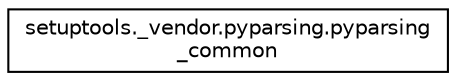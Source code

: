 digraph "Graphical Class Hierarchy"
{
 // LATEX_PDF_SIZE
  edge [fontname="Helvetica",fontsize="10",labelfontname="Helvetica",labelfontsize="10"];
  node [fontname="Helvetica",fontsize="10",shape=record];
  rankdir="LR";
  Node0 [label="setuptools._vendor.pyparsing.pyparsing\l_common",height=0.2,width=0.4,color="black", fillcolor="white", style="filled",URL="$d4/d03/classsetuptools_1_1__vendor_1_1pyparsing_1_1pyparsing__common.html",tooltip=" "];
}
